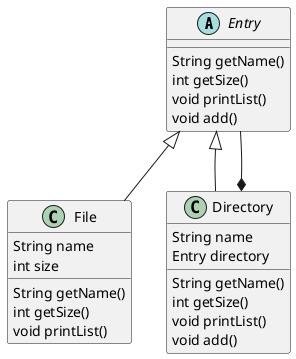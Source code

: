 @startuml

abstract class Entry {
    String getName()
    int getSize()
    void printList()
    void add()
}

class File extends Entry {
    String name
    int size
    String getName()
    int getSize()
    void printList()
}

class Directory extends Entry {
    String name
    Entry directory
     String getName()
     int getSize()
     void printList()
     void add()
}

Directory *-- Entry
@enduml